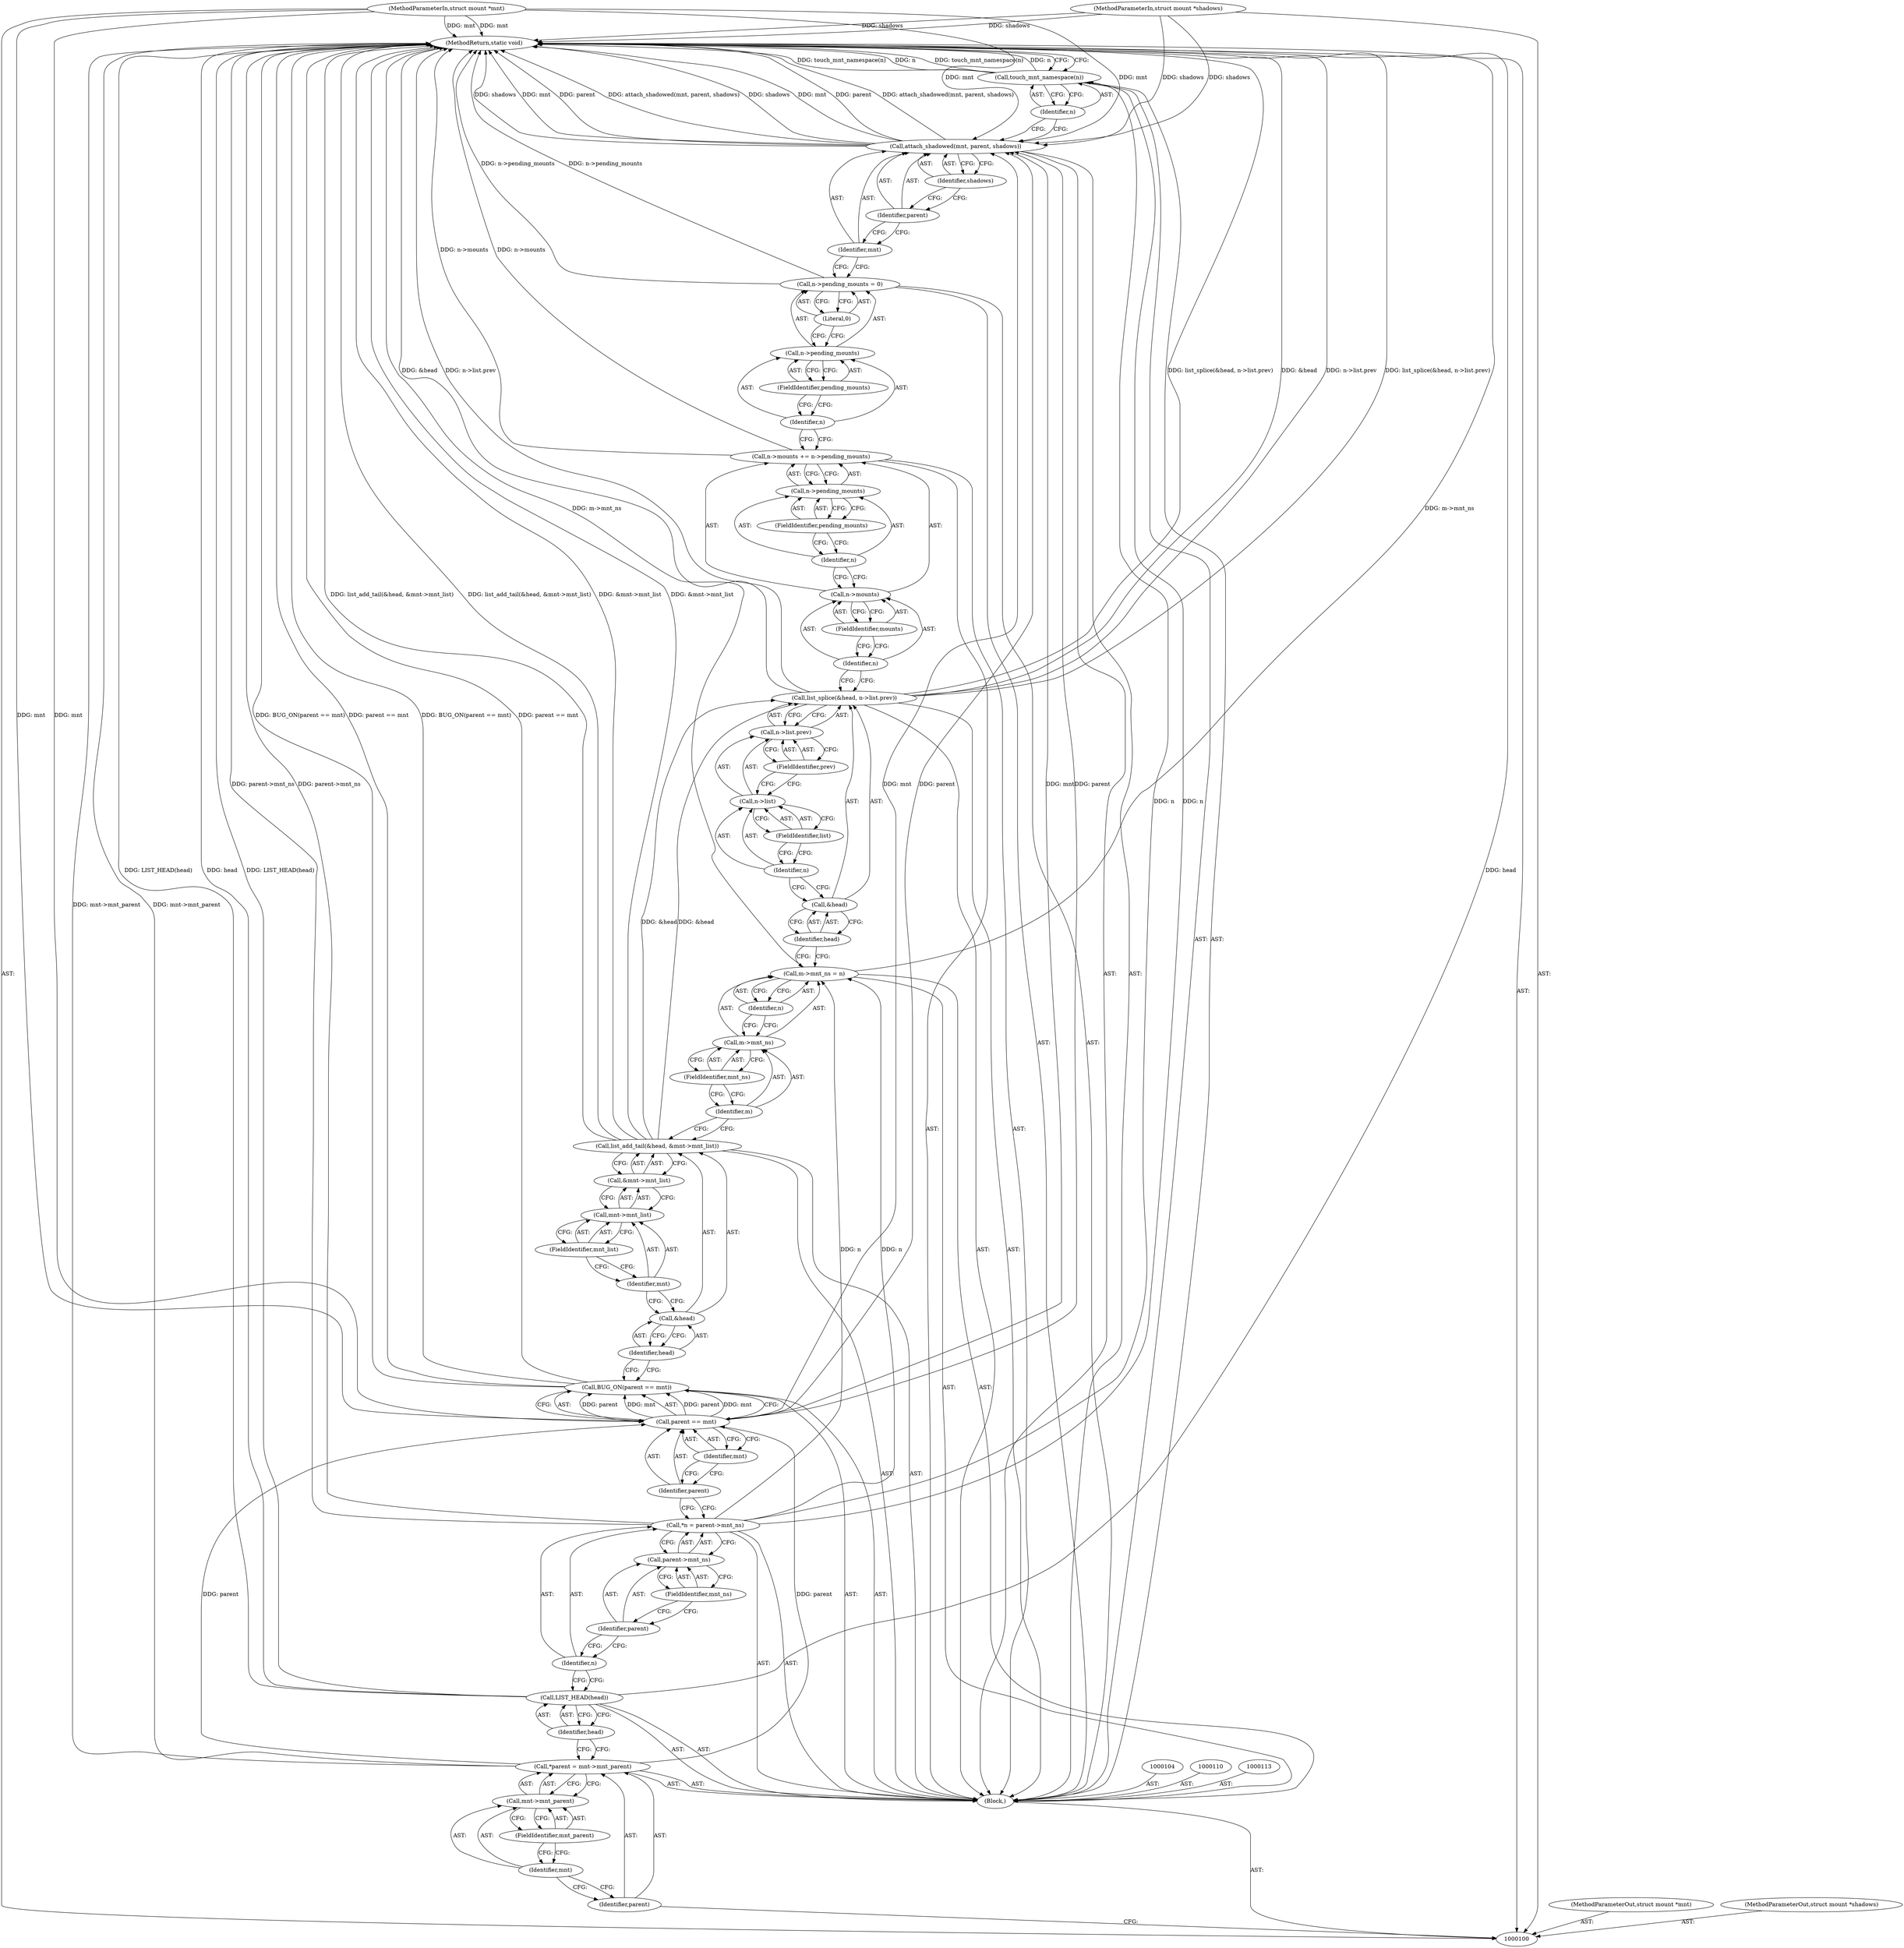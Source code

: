 digraph "0_linux_d29216842a85c7970c536108e093963f02714498_1" {
"1000161" [label="(MethodReturn,static void)"];
"1000101" [label="(MethodParameterIn,struct mount *mnt)"];
"1000226" [label="(MethodParameterOut,struct mount *mnt)"];
"1000102" [label="(MethodParameterIn,struct mount *shadows)"];
"1000227" [label="(MethodParameterOut,struct mount *shadows)"];
"1000123" [label="(Call,list_add_tail(&head, &mnt->mnt_list))"];
"1000124" [label="(Call,&head)"];
"1000125" [label="(Identifier,head)"];
"1000126" [label="(Call,&mnt->mnt_list)"];
"1000127" [label="(Call,mnt->mnt_list)"];
"1000128" [label="(Identifier,mnt)"];
"1000129" [label="(FieldIdentifier,mnt_list)"];
"1000134" [label="(Identifier,n)"];
"1000130" [label="(Call,m->mnt_ns = n)"];
"1000131" [label="(Call,m->mnt_ns)"];
"1000132" [label="(Identifier,m)"];
"1000133" [label="(FieldIdentifier,mnt_ns)"];
"1000136" [label="(Call,&head)"];
"1000137" [label="(Identifier,head)"];
"1000135" [label="(Call,list_splice(&head, n->list.prev))"];
"1000138" [label="(Call,n->list.prev)"];
"1000139" [label="(Call,n->list)"];
"1000140" [label="(Identifier,n)"];
"1000141" [label="(FieldIdentifier,list)"];
"1000142" [label="(FieldIdentifier,prev)"];
"1000143" [label="(Call,n->mounts += n->pending_mounts)"];
"1000144" [label="(Call,n->mounts)"];
"1000145" [label="(Identifier,n)"];
"1000147" [label="(Call,n->pending_mounts)"];
"1000148" [label="(Identifier,n)"];
"1000149" [label="(FieldIdentifier,pending_mounts)"];
"1000146" [label="(FieldIdentifier,mounts)"];
"1000150" [label="(Call,n->pending_mounts = 0)"];
"1000151" [label="(Call,n->pending_mounts)"];
"1000152" [label="(Identifier,n)"];
"1000154" [label="(Literal,0)"];
"1000153" [label="(FieldIdentifier,pending_mounts)"];
"1000156" [label="(Identifier,mnt)"];
"1000155" [label="(Call,attach_shadowed(mnt, parent, shadows))"];
"1000157" [label="(Identifier,parent)"];
"1000158" [label="(Identifier,shadows)"];
"1000103" [label="(Block,)"];
"1000159" [label="(Call,touch_mnt_namespace(n))"];
"1000160" [label="(Identifier,n)"];
"1000105" [label="(Call,*parent = mnt->mnt_parent)"];
"1000106" [label="(Identifier,parent)"];
"1000107" [label="(Call,mnt->mnt_parent)"];
"1000108" [label="(Identifier,mnt)"];
"1000109" [label="(FieldIdentifier,mnt_parent)"];
"1000111" [label="(Call,LIST_HEAD(head))"];
"1000112" [label="(Identifier,head)"];
"1000114" [label="(Call,*n = parent->mnt_ns)"];
"1000115" [label="(Identifier,n)"];
"1000116" [label="(Call,parent->mnt_ns)"];
"1000117" [label="(Identifier,parent)"];
"1000118" [label="(FieldIdentifier,mnt_ns)"];
"1000119" [label="(Call,BUG_ON(parent == mnt))"];
"1000122" [label="(Identifier,mnt)"];
"1000120" [label="(Call,parent == mnt)"];
"1000121" [label="(Identifier,parent)"];
"1000161" -> "1000100"  [label="AST: "];
"1000161" -> "1000159"  [label="CFG: "];
"1000159" -> "1000161"  [label="DDG: touch_mnt_namespace(n)"];
"1000159" -> "1000161"  [label="DDG: n"];
"1000155" -> "1000161"  [label="DDG: parent"];
"1000155" -> "1000161"  [label="DDG: attach_shadowed(mnt, parent, shadows)"];
"1000155" -> "1000161"  [label="DDG: shadows"];
"1000155" -> "1000161"  [label="DDG: mnt"];
"1000123" -> "1000161"  [label="DDG: list_add_tail(&head, &mnt->mnt_list)"];
"1000123" -> "1000161"  [label="DDG: &mnt->mnt_list"];
"1000119" -> "1000161"  [label="DDG: BUG_ON(parent == mnt)"];
"1000119" -> "1000161"  [label="DDG: parent == mnt"];
"1000130" -> "1000161"  [label="DDG: m->mnt_ns"];
"1000105" -> "1000161"  [label="DDG: mnt->mnt_parent"];
"1000150" -> "1000161"  [label="DDG: n->pending_mounts"];
"1000143" -> "1000161"  [label="DDG: n->mounts"];
"1000102" -> "1000161"  [label="DDG: shadows"];
"1000111" -> "1000161"  [label="DDG: head"];
"1000111" -> "1000161"  [label="DDG: LIST_HEAD(head)"];
"1000135" -> "1000161"  [label="DDG: list_splice(&head, n->list.prev)"];
"1000135" -> "1000161"  [label="DDG: &head"];
"1000135" -> "1000161"  [label="DDG: n->list.prev"];
"1000101" -> "1000161"  [label="DDG: mnt"];
"1000114" -> "1000161"  [label="DDG: parent->mnt_ns"];
"1000101" -> "1000100"  [label="AST: "];
"1000101" -> "1000161"  [label="DDG: mnt"];
"1000101" -> "1000120"  [label="DDG: mnt"];
"1000101" -> "1000155"  [label="DDG: mnt"];
"1000226" -> "1000100"  [label="AST: "];
"1000102" -> "1000100"  [label="AST: "];
"1000102" -> "1000161"  [label="DDG: shadows"];
"1000102" -> "1000155"  [label="DDG: shadows"];
"1000227" -> "1000100"  [label="AST: "];
"1000123" -> "1000103"  [label="AST: "];
"1000123" -> "1000126"  [label="CFG: "];
"1000124" -> "1000123"  [label="AST: "];
"1000126" -> "1000123"  [label="AST: "];
"1000132" -> "1000123"  [label="CFG: "];
"1000123" -> "1000161"  [label="DDG: list_add_tail(&head, &mnt->mnt_list)"];
"1000123" -> "1000161"  [label="DDG: &mnt->mnt_list"];
"1000123" -> "1000135"  [label="DDG: &head"];
"1000124" -> "1000123"  [label="AST: "];
"1000124" -> "1000125"  [label="CFG: "];
"1000125" -> "1000124"  [label="AST: "];
"1000128" -> "1000124"  [label="CFG: "];
"1000125" -> "1000124"  [label="AST: "];
"1000125" -> "1000119"  [label="CFG: "];
"1000124" -> "1000125"  [label="CFG: "];
"1000126" -> "1000123"  [label="AST: "];
"1000126" -> "1000127"  [label="CFG: "];
"1000127" -> "1000126"  [label="AST: "];
"1000123" -> "1000126"  [label="CFG: "];
"1000127" -> "1000126"  [label="AST: "];
"1000127" -> "1000129"  [label="CFG: "];
"1000128" -> "1000127"  [label="AST: "];
"1000129" -> "1000127"  [label="AST: "];
"1000126" -> "1000127"  [label="CFG: "];
"1000128" -> "1000127"  [label="AST: "];
"1000128" -> "1000124"  [label="CFG: "];
"1000129" -> "1000128"  [label="CFG: "];
"1000129" -> "1000127"  [label="AST: "];
"1000129" -> "1000128"  [label="CFG: "];
"1000127" -> "1000129"  [label="CFG: "];
"1000134" -> "1000130"  [label="AST: "];
"1000134" -> "1000131"  [label="CFG: "];
"1000130" -> "1000134"  [label="CFG: "];
"1000130" -> "1000103"  [label="AST: "];
"1000130" -> "1000134"  [label="CFG: "];
"1000131" -> "1000130"  [label="AST: "];
"1000134" -> "1000130"  [label="AST: "];
"1000137" -> "1000130"  [label="CFG: "];
"1000130" -> "1000161"  [label="DDG: m->mnt_ns"];
"1000114" -> "1000130"  [label="DDG: n"];
"1000131" -> "1000130"  [label="AST: "];
"1000131" -> "1000133"  [label="CFG: "];
"1000132" -> "1000131"  [label="AST: "];
"1000133" -> "1000131"  [label="AST: "];
"1000134" -> "1000131"  [label="CFG: "];
"1000132" -> "1000131"  [label="AST: "];
"1000132" -> "1000123"  [label="CFG: "];
"1000133" -> "1000132"  [label="CFG: "];
"1000133" -> "1000131"  [label="AST: "];
"1000133" -> "1000132"  [label="CFG: "];
"1000131" -> "1000133"  [label="CFG: "];
"1000136" -> "1000135"  [label="AST: "];
"1000136" -> "1000137"  [label="CFG: "];
"1000137" -> "1000136"  [label="AST: "];
"1000140" -> "1000136"  [label="CFG: "];
"1000137" -> "1000136"  [label="AST: "];
"1000137" -> "1000130"  [label="CFG: "];
"1000136" -> "1000137"  [label="CFG: "];
"1000135" -> "1000103"  [label="AST: "];
"1000135" -> "1000138"  [label="CFG: "];
"1000136" -> "1000135"  [label="AST: "];
"1000138" -> "1000135"  [label="AST: "];
"1000145" -> "1000135"  [label="CFG: "];
"1000135" -> "1000161"  [label="DDG: list_splice(&head, n->list.prev)"];
"1000135" -> "1000161"  [label="DDG: &head"];
"1000135" -> "1000161"  [label="DDG: n->list.prev"];
"1000123" -> "1000135"  [label="DDG: &head"];
"1000138" -> "1000135"  [label="AST: "];
"1000138" -> "1000142"  [label="CFG: "];
"1000139" -> "1000138"  [label="AST: "];
"1000142" -> "1000138"  [label="AST: "];
"1000135" -> "1000138"  [label="CFG: "];
"1000139" -> "1000138"  [label="AST: "];
"1000139" -> "1000141"  [label="CFG: "];
"1000140" -> "1000139"  [label="AST: "];
"1000141" -> "1000139"  [label="AST: "];
"1000142" -> "1000139"  [label="CFG: "];
"1000140" -> "1000139"  [label="AST: "];
"1000140" -> "1000136"  [label="CFG: "];
"1000141" -> "1000140"  [label="CFG: "];
"1000141" -> "1000139"  [label="AST: "];
"1000141" -> "1000140"  [label="CFG: "];
"1000139" -> "1000141"  [label="CFG: "];
"1000142" -> "1000138"  [label="AST: "];
"1000142" -> "1000139"  [label="CFG: "];
"1000138" -> "1000142"  [label="CFG: "];
"1000143" -> "1000103"  [label="AST: "];
"1000143" -> "1000147"  [label="CFG: "];
"1000144" -> "1000143"  [label="AST: "];
"1000147" -> "1000143"  [label="AST: "];
"1000152" -> "1000143"  [label="CFG: "];
"1000143" -> "1000161"  [label="DDG: n->mounts"];
"1000144" -> "1000143"  [label="AST: "];
"1000144" -> "1000146"  [label="CFG: "];
"1000145" -> "1000144"  [label="AST: "];
"1000146" -> "1000144"  [label="AST: "];
"1000148" -> "1000144"  [label="CFG: "];
"1000145" -> "1000144"  [label="AST: "];
"1000145" -> "1000135"  [label="CFG: "];
"1000146" -> "1000145"  [label="CFG: "];
"1000147" -> "1000143"  [label="AST: "];
"1000147" -> "1000149"  [label="CFG: "];
"1000148" -> "1000147"  [label="AST: "];
"1000149" -> "1000147"  [label="AST: "];
"1000143" -> "1000147"  [label="CFG: "];
"1000148" -> "1000147"  [label="AST: "];
"1000148" -> "1000144"  [label="CFG: "];
"1000149" -> "1000148"  [label="CFG: "];
"1000149" -> "1000147"  [label="AST: "];
"1000149" -> "1000148"  [label="CFG: "];
"1000147" -> "1000149"  [label="CFG: "];
"1000146" -> "1000144"  [label="AST: "];
"1000146" -> "1000145"  [label="CFG: "];
"1000144" -> "1000146"  [label="CFG: "];
"1000150" -> "1000103"  [label="AST: "];
"1000150" -> "1000154"  [label="CFG: "];
"1000151" -> "1000150"  [label="AST: "];
"1000154" -> "1000150"  [label="AST: "];
"1000156" -> "1000150"  [label="CFG: "];
"1000150" -> "1000161"  [label="DDG: n->pending_mounts"];
"1000151" -> "1000150"  [label="AST: "];
"1000151" -> "1000153"  [label="CFG: "];
"1000152" -> "1000151"  [label="AST: "];
"1000153" -> "1000151"  [label="AST: "];
"1000154" -> "1000151"  [label="CFG: "];
"1000152" -> "1000151"  [label="AST: "];
"1000152" -> "1000143"  [label="CFG: "];
"1000153" -> "1000152"  [label="CFG: "];
"1000154" -> "1000150"  [label="AST: "];
"1000154" -> "1000151"  [label="CFG: "];
"1000150" -> "1000154"  [label="CFG: "];
"1000153" -> "1000151"  [label="AST: "];
"1000153" -> "1000152"  [label="CFG: "];
"1000151" -> "1000153"  [label="CFG: "];
"1000156" -> "1000155"  [label="AST: "];
"1000156" -> "1000150"  [label="CFG: "];
"1000157" -> "1000156"  [label="CFG: "];
"1000155" -> "1000103"  [label="AST: "];
"1000155" -> "1000158"  [label="CFG: "];
"1000156" -> "1000155"  [label="AST: "];
"1000157" -> "1000155"  [label="AST: "];
"1000158" -> "1000155"  [label="AST: "];
"1000160" -> "1000155"  [label="CFG: "];
"1000155" -> "1000161"  [label="DDG: parent"];
"1000155" -> "1000161"  [label="DDG: attach_shadowed(mnt, parent, shadows)"];
"1000155" -> "1000161"  [label="DDG: shadows"];
"1000155" -> "1000161"  [label="DDG: mnt"];
"1000120" -> "1000155"  [label="DDG: mnt"];
"1000120" -> "1000155"  [label="DDG: parent"];
"1000101" -> "1000155"  [label="DDG: mnt"];
"1000102" -> "1000155"  [label="DDG: shadows"];
"1000157" -> "1000155"  [label="AST: "];
"1000157" -> "1000156"  [label="CFG: "];
"1000158" -> "1000157"  [label="CFG: "];
"1000158" -> "1000155"  [label="AST: "];
"1000158" -> "1000157"  [label="CFG: "];
"1000155" -> "1000158"  [label="CFG: "];
"1000103" -> "1000100"  [label="AST: "];
"1000104" -> "1000103"  [label="AST: "];
"1000105" -> "1000103"  [label="AST: "];
"1000110" -> "1000103"  [label="AST: "];
"1000111" -> "1000103"  [label="AST: "];
"1000113" -> "1000103"  [label="AST: "];
"1000114" -> "1000103"  [label="AST: "];
"1000119" -> "1000103"  [label="AST: "];
"1000123" -> "1000103"  [label="AST: "];
"1000130" -> "1000103"  [label="AST: "];
"1000135" -> "1000103"  [label="AST: "];
"1000143" -> "1000103"  [label="AST: "];
"1000150" -> "1000103"  [label="AST: "];
"1000155" -> "1000103"  [label="AST: "];
"1000159" -> "1000103"  [label="AST: "];
"1000159" -> "1000103"  [label="AST: "];
"1000159" -> "1000160"  [label="CFG: "];
"1000160" -> "1000159"  [label="AST: "];
"1000161" -> "1000159"  [label="CFG: "];
"1000159" -> "1000161"  [label="DDG: touch_mnt_namespace(n)"];
"1000159" -> "1000161"  [label="DDG: n"];
"1000114" -> "1000159"  [label="DDG: n"];
"1000160" -> "1000159"  [label="AST: "];
"1000160" -> "1000155"  [label="CFG: "];
"1000159" -> "1000160"  [label="CFG: "];
"1000105" -> "1000103"  [label="AST: "];
"1000105" -> "1000107"  [label="CFG: "];
"1000106" -> "1000105"  [label="AST: "];
"1000107" -> "1000105"  [label="AST: "];
"1000112" -> "1000105"  [label="CFG: "];
"1000105" -> "1000161"  [label="DDG: mnt->mnt_parent"];
"1000105" -> "1000120"  [label="DDG: parent"];
"1000106" -> "1000105"  [label="AST: "];
"1000106" -> "1000100"  [label="CFG: "];
"1000108" -> "1000106"  [label="CFG: "];
"1000107" -> "1000105"  [label="AST: "];
"1000107" -> "1000109"  [label="CFG: "];
"1000108" -> "1000107"  [label="AST: "];
"1000109" -> "1000107"  [label="AST: "];
"1000105" -> "1000107"  [label="CFG: "];
"1000108" -> "1000107"  [label="AST: "];
"1000108" -> "1000106"  [label="CFG: "];
"1000109" -> "1000108"  [label="CFG: "];
"1000109" -> "1000107"  [label="AST: "];
"1000109" -> "1000108"  [label="CFG: "];
"1000107" -> "1000109"  [label="CFG: "];
"1000111" -> "1000103"  [label="AST: "];
"1000111" -> "1000112"  [label="CFG: "];
"1000112" -> "1000111"  [label="AST: "];
"1000115" -> "1000111"  [label="CFG: "];
"1000111" -> "1000161"  [label="DDG: head"];
"1000111" -> "1000161"  [label="DDG: LIST_HEAD(head)"];
"1000112" -> "1000111"  [label="AST: "];
"1000112" -> "1000105"  [label="CFG: "];
"1000111" -> "1000112"  [label="CFG: "];
"1000114" -> "1000103"  [label="AST: "];
"1000114" -> "1000116"  [label="CFG: "];
"1000115" -> "1000114"  [label="AST: "];
"1000116" -> "1000114"  [label="AST: "];
"1000121" -> "1000114"  [label="CFG: "];
"1000114" -> "1000161"  [label="DDG: parent->mnt_ns"];
"1000114" -> "1000130"  [label="DDG: n"];
"1000114" -> "1000159"  [label="DDG: n"];
"1000115" -> "1000114"  [label="AST: "];
"1000115" -> "1000111"  [label="CFG: "];
"1000117" -> "1000115"  [label="CFG: "];
"1000116" -> "1000114"  [label="AST: "];
"1000116" -> "1000118"  [label="CFG: "];
"1000117" -> "1000116"  [label="AST: "];
"1000118" -> "1000116"  [label="AST: "];
"1000114" -> "1000116"  [label="CFG: "];
"1000117" -> "1000116"  [label="AST: "];
"1000117" -> "1000115"  [label="CFG: "];
"1000118" -> "1000117"  [label="CFG: "];
"1000118" -> "1000116"  [label="AST: "];
"1000118" -> "1000117"  [label="CFG: "];
"1000116" -> "1000118"  [label="CFG: "];
"1000119" -> "1000103"  [label="AST: "];
"1000119" -> "1000120"  [label="CFG: "];
"1000120" -> "1000119"  [label="AST: "];
"1000125" -> "1000119"  [label="CFG: "];
"1000119" -> "1000161"  [label="DDG: BUG_ON(parent == mnt)"];
"1000119" -> "1000161"  [label="DDG: parent == mnt"];
"1000120" -> "1000119"  [label="DDG: parent"];
"1000120" -> "1000119"  [label="DDG: mnt"];
"1000122" -> "1000120"  [label="AST: "];
"1000122" -> "1000121"  [label="CFG: "];
"1000120" -> "1000122"  [label="CFG: "];
"1000120" -> "1000119"  [label="AST: "];
"1000120" -> "1000122"  [label="CFG: "];
"1000121" -> "1000120"  [label="AST: "];
"1000122" -> "1000120"  [label="AST: "];
"1000119" -> "1000120"  [label="CFG: "];
"1000120" -> "1000119"  [label="DDG: parent"];
"1000120" -> "1000119"  [label="DDG: mnt"];
"1000105" -> "1000120"  [label="DDG: parent"];
"1000101" -> "1000120"  [label="DDG: mnt"];
"1000120" -> "1000155"  [label="DDG: mnt"];
"1000120" -> "1000155"  [label="DDG: parent"];
"1000121" -> "1000120"  [label="AST: "];
"1000121" -> "1000114"  [label="CFG: "];
"1000122" -> "1000121"  [label="CFG: "];
}
